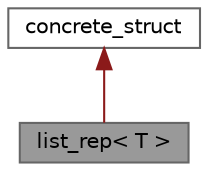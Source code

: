 digraph "list_rep&lt; T &gt;"
{
 // LATEX_PDF_SIZE
  bgcolor="transparent";
  edge [fontname=Helvetica,fontsize=10,labelfontname=Helvetica,labelfontsize=10];
  node [fontname=Helvetica,fontsize=10,shape=box,height=0.2,width=0.4];
  Node1 [label="list_rep\< T \>",height=0.2,width=0.4,color="gray40", fillcolor="grey60", style="filled", fontcolor="black",tooltip="The list_rep class represents a node in a linked list."];
  Node2 -> Node1 [dir="back",color="firebrick4",style="solid"];
  Node2 [label="concrete_struct",height=0.2,width=0.4,color="gray40", fillcolor="white", style="filled",URL="$structconcrete__struct.html",tooltip="Structure representing a concrete object with a reference count."];
}
